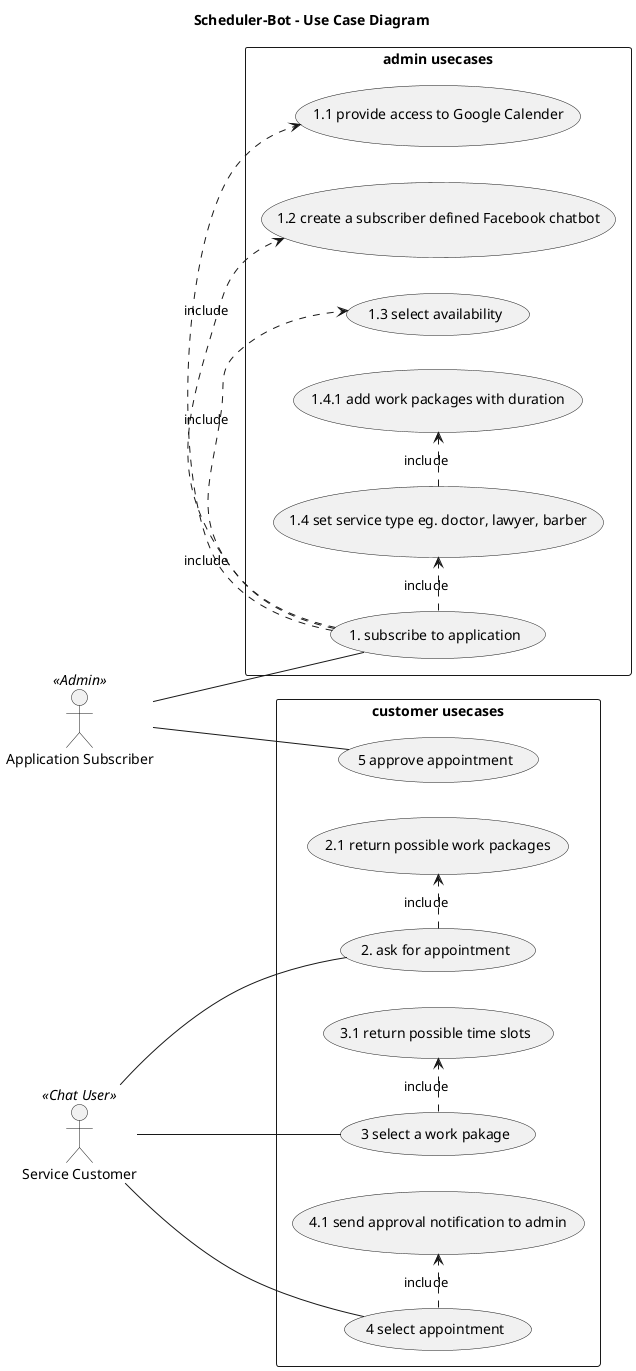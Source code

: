 @startuml

title Scheduler-Bot - Use Case Diagram 

left to right direction

    :Service Customer: as SC <<Chat User>>
    :Application Subscriber: as AS <<Admin>>

rectangle "admin usecases" {  
    (1. subscribe to application) as usecase1
    (1.1 provide access to Google Calender) as usecase1.1
    (1.2 create a subscriber defined Facebook chatbot) as usecase1.2
    (1.3 select availability) as usecase1.3
    (1.4 set service type eg. doctor, lawyer, barber) as usecase1.4
    (1.4.1 add work packages with duration) as usecase1.5
   
 
    usecase1 .> usecase1.1 : include 
    usecase1 .> usecase1.2 : include
    usecase1 .> usecase1.3 : include
    usecase1 .> usecase1.4 : include
    usecase1.4 .> usecase1.5 : include

}

rectangle "customer usecases" {    
    (2. ask for appointment) as usecase2
    (2.1 return possible work packages) as usecase2.1
    (3 select a work pakage) as usecase3
    (3.1 return possible time slots) as usecase3.1
    (4 select appointment) as usecase4
    (4.1 send approval notification to admin) as usecase4.1 
  (5 approve appointment) as usecase5

     usecase2 .>  usecase2.1 : include
     usecase3 .>  usecase3.1 : include
     usecase4 .>  usecase4.1 : include
 
}
 
AS -- usecase1
AS -- usecase5

SC -- usecase2
SC -- usecase3
SC -- usecase4



@enduml